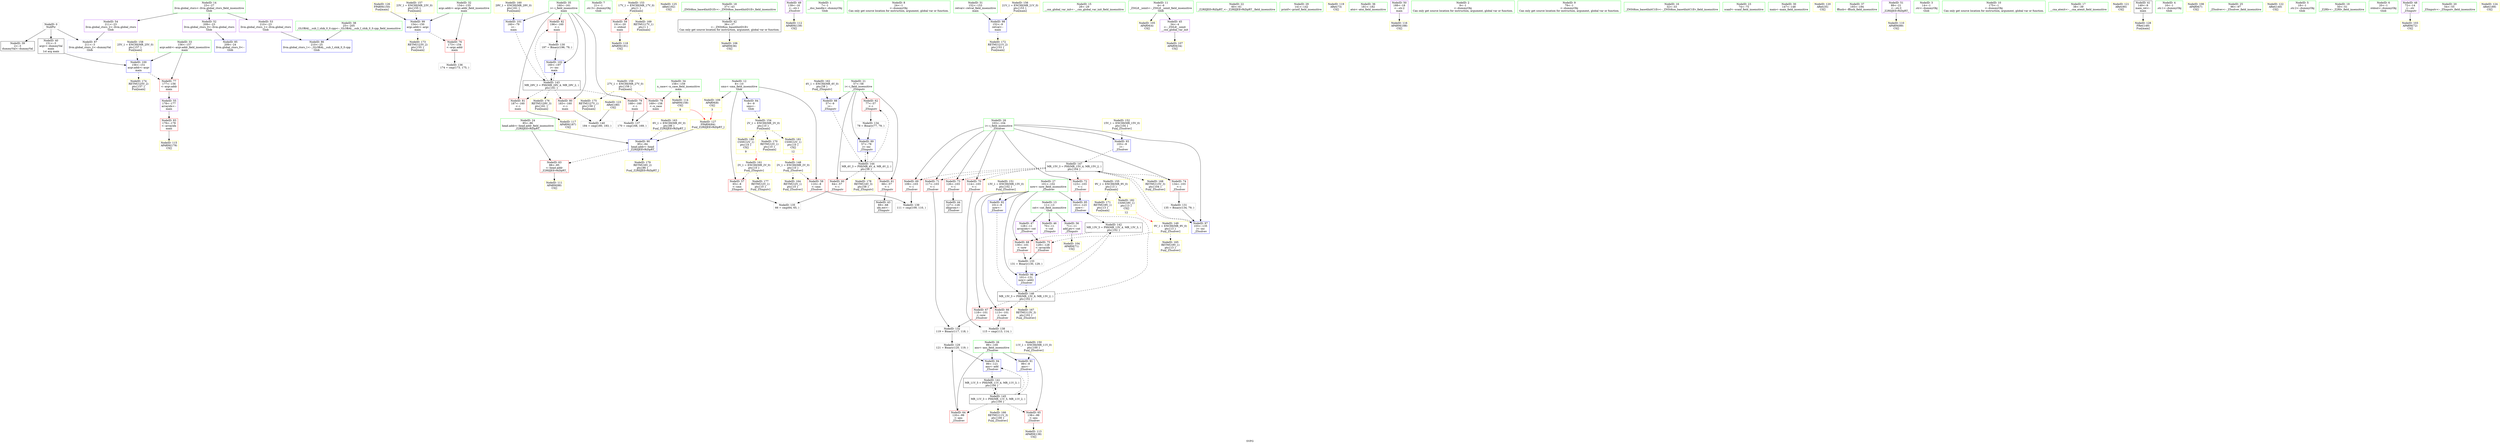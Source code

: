 digraph "SVFG" {
	label="SVFG";

	Node0x56302fb7aaf0 [shape=record,color=grey,label="{NodeID: 0\nNullPtr}"];
	Node0x56302fb7aaf0 -> Node0x56302fb903d0[style=solid];
	Node0x56302fb7aaf0 -> Node0x56302fb904d0[style=solid];
	Node0x56302fb7aaf0 -> Node0x56302fb93c70[style=solid];
	Node0x56302fba14a0 [shape=record,color=yellow,style=double,label="{NodeID: 173\nRETMU(23V_2)\npts\{155 \}\nFun[main]}"];
	Node0x56302fb93f10 [shape=record,color=blue,label="{NodeID: 90\n85\<--84\nhead.addr\<--head\n_Z2RIIJEEvRiDpRT_\n}"];
	Node0x56302fb93f10 -> Node0x56302fb92860[style=dashed];
	Node0x56302fb93f10 -> Node0x56302fba1a10[style=dashed];
	Node0x56302fb8ea60 [shape=record,color=green,label="{NodeID: 7\n21\<--1\n.str.3\<--dummyObj\nGlob }"];
	Node0x56302fba1b20 [shape=record,color=yellow,style=double,label="{NodeID: 180\nCSMU(2V_1)\npts\{10 \}\nCS[]|{<s0>9}}"];
	Node0x56302fba1b20:s0 -> Node0x56302fb9ff50[style=dashed,color=red];
	Node0x56302fb90c50 [shape=record,color=blue,label="{NodeID: 97\n103\<--135\ni\<--inc\n_Z5solvev\n}"];
	Node0x56302fb90c50 -> Node0x56302fb9e480[style=dashed];
	Node0x56302fb8ee50 [shape=record,color=green,label="{NodeID: 14\n23\<--27\nllvm.global_ctors\<--llvm.global_ctors_field_insensitive\nGlob }"];
	Node0x56302fb8ee50 -> Node0x56302fb91ee0[style=solid];
	Node0x56302fb8ee50 -> Node0x56302fb91fe0[style=solid];
	Node0x56302fb8ee50 -> Node0x56302fb920e0[style=solid];
	Node0x56302fb91200 [shape=record,color=yellow,style=double,label="{NodeID: 104\nAPARM(71)\nCS[]}"];
	Node0x56302fb8f3b0 [shape=record,color=green,label="{NodeID: 21\n57\<--58\ni\<--i_field_insensitive\n_Z5inputv\n}"];
	Node0x56302fb8f3b0 -> Node0x56302fb925f0[style=solid];
	Node0x56302fb8f3b0 -> Node0x56302fb926c0[style=solid];
	Node0x56302fb8f3b0 -> Node0x56302fb92790[style=solid];
	Node0x56302fb8f3b0 -> Node0x56302fb93d70[style=solid];
	Node0x56302fb8f3b0 -> Node0x56302fb93e40[style=solid];
	Node0x56302fb95850 [shape=record,color=yellow,style=double,label="{NodeID: 111\nAPARM(88)\nCS[]}"];
	Node0x56302fb8f9f0 [shape=record,color=green,label="{NodeID: 28\n103\<--104\ni\<--i_field_insensitive\n_Z5solvev\n}"];
	Node0x56302fb8f9f0 -> Node0x56302fb92d40[style=solid];
	Node0x56302fb8f9f0 -> Node0x56302fb92e10[style=solid];
	Node0x56302fb8f9f0 -> Node0x56302fb92ee0[style=solid];
	Node0x56302fb8f9f0 -> Node0x56302fb92fb0[style=solid];
	Node0x56302fb8f9f0 -> Node0x56302fb93080[style=solid];
	Node0x56302fb8f9f0 -> Node0x56302fb93150[style=solid];
	Node0x56302fb8f9f0 -> Node0x56302fb94180[style=solid];
	Node0x56302fb8f9f0 -> Node0x56302fb90c50[style=solid];
	Node0x56302fb95e00 [shape=record,color=yellow,style=double,label="{NodeID: 118\nAPARM(191)\nCS[]}"];
	Node0x56302fb90000 [shape=record,color=green,label="{NodeID: 35\n160\<--161\ni\<--i_field_insensitive\nmain\n}"];
	Node0x56302fb90000 -> Node0x56302fb93560[style=solid];
	Node0x56302fb90000 -> Node0x56302fb93630[style=solid];
	Node0x56302fb90000 -> Node0x56302fb93700[style=solid];
	Node0x56302fb90000 -> Node0x56302fb937d0[style=solid];
	Node0x56302fb90000 -> Node0x56302fb90f90[style=solid];
	Node0x56302fb90000 -> Node0x56302fb91060[style=solid];
	Node0x56302fb96230 [shape=record,color=yellow,style=double,label="{NodeID: 125\nARet(192)\nCS[]}"];
	Node0x56302fb90670 [shape=record,color=black,label="{NodeID: 42\n36\<--37\n\<--_ZNSt8ios_base4InitD1Ev\nCan only get source location for instruction, argument, global var or function.}"];
	Node0x56302fb90670 -> Node0x56302fb95440[style=solid];
	Node0x56302fb913d0 [shape=record,color=grey,label="{NodeID: 132\n119 = Binary(117, 118, )\n}"];
	Node0x56302fb913d0 -> Node0x56302fb969a0[style=solid];
	Node0x56302fb91c70 [shape=record,color=purple,label="{NodeID: 49\n139\<--16\n\<--.str.1\n_Z5solvev\n}"];
	Node0x56302fb91c70 -> Node0x56302fb95920[style=solid];
	Node0x56302fb980b0 [shape=record,color=grey,label="{NodeID: 139\n111 = cmp(109, 110, )\n}"];
	Node0x56302fb922b0 [shape=record,color=purple,label="{NodeID: 56\n71\<--11\nadd.ptr\<--cnt\n_Z5inputv\n}"];
	Node0x56302fb922b0 -> Node0x56302fb91200[style=solid];
	Node0x56302fb9df80 [shape=record,color=black,label="{NodeID: 146\nMR_13V_3 = PHI(MR_13V_6, MR_13V_2, )\npts\{102 \}\n}"];
	Node0x56302fb9df80 -> Node0x56302fb92ad0[style=dashed];
	Node0x56302fb9df80 -> Node0x56302fb92ba0[style=dashed];
	Node0x56302fb9df80 -> Node0x56302fb94320[style=dashed];
	Node0x56302fb9df80 -> Node0x56302fb9cb80[style=dashed];
	Node0x56302fb9df80 -> Node0x56302fba0f30[style=dashed];
	Node0x56302fb92860 [shape=record,color=red,label="{NodeID: 63\n88\<--85\n\<--head.addr\n_Z2RIIJEEvRiDpRT_\n}"];
	Node0x56302fb92860 -> Node0x56302fb95850[style=solid];
	Node0x56302fb9f820 [shape=record,color=yellow,style=double,label="{NodeID: 153\n17V_1 = ENCHI(MR_17V_0)\npts\{1 \}\nFun[main]}"];
	Node0x56302fb9f820 -> Node0x56302fb92520[style=dashed];
	Node0x56302fb9f820 -> Node0x56302fba10f0[style=dashed];
	Node0x56302fb92e10 [shape=record,color=red,label="{NodeID: 70\n114\<--103\n\<--i\n_Z5solvev\n}"];
	Node0x56302fb92e10 -> Node0x56302fb97f30[style=solid];
	Node0x56302fb9fe70 [shape=record,color=yellow,style=double,label="{NodeID: 160\n29V_1 = ENCHI(MR_29V_0)\npts\{161 \}\nFun[main]}"];
	Node0x56302fb9fe70 -> Node0x56302fb90f90[style=dashed];
	Node0x56302fb933c0 [shape=record,color=red,label="{NodeID: 77\n177\<--156\n\<--argv.addr\nmain\n}"];
	Node0x56302fb933c0 -> Node0x56302fb921e0[style=solid];
	Node0x56302fba0f30 [shape=record,color=yellow,style=double,label="{NodeID: 167\nRETMU(13V_3)\npts\{102 \}\nFun[_Z5solvev]}"];
	Node0x56302fb93970 [shape=record,color=blue,label="{NodeID: 84\n8\<--9\nsmx\<--\nGlob }"];
	Node0x56302fb93970 -> Node0x56302fb9f930[style=dashed];
	Node0x56302fb8e4d0 [shape=record,color=green,label="{NodeID: 1\n7\<--1\n__dso_handle\<--dummyObj\nGlob }"];
	Node0x56302fba1580 [shape=record,color=yellow,style=double,label="{NodeID: 174\nRETMU(25V_2)\npts\{157 \}\nFun[main]}"];
	Node0x56302fb93fe0 [shape=record,color=blue,label="{NodeID: 91\n99\<--9\nans\<--\n_Z5solvev\n}"];
	Node0x56302fb93fe0 -> Node0x56302fb9da80[style=dashed];
	Node0x56302fb8eaf0 [shape=record,color=green,label="{NodeID: 8\n24\<--1\n\<--dummyObj\nCan only get source location for instruction, argument, global var or function.}"];
	Node0x56302fba1c80 [shape=record,color=yellow,style=double,label="{NodeID: 181\nCSMU(2V_1)\npts\{10 \}\nCS[]|{<s0>12}}"];
	Node0x56302fba1c80:s0 -> Node0x56302fb9e980[style=dashed,color=red];
	Node0x56302fb90d20 [shape=record,color=blue,label="{NodeID: 98\n152\<--9\nretval\<--\nmain\n}"];
	Node0x56302fb90d20 -> Node0x56302fba13c0[style=dashed];
	Node0x56302fb8eee0 [shape=record,color=green,label="{NodeID: 15\n28\<--29\n__cxx_global_var_init\<--__cxx_global_var_init_field_insensitive\n}"];
	Node0x56302fb912d0 [shape=record,color=yellow,style=double,label="{NodeID: 105\nAPARM(4)\nCS[]}"];
	Node0x56302fb8f480 [shape=record,color=green,label="{NodeID: 22\n60\<--61\n_Z2RIIJEEvRiDpRT_\<--_Z2RIIJEEvRiDpRT__field_insensitive\n}"];
	Node0x56302fb95920 [shape=record,color=yellow,style=double,label="{NodeID: 112\nAPARM(139)\nCS[]}"];
	Node0x56302fb8fac0 [shape=record,color=green,label="{NodeID: 29\n141\<--142\nprintf\<--printf_field_insensitive\n}"];
	Node0x56302fb95ed0 [shape=record,color=yellow,style=double,label="{NodeID: 119\nARet(73)\nCS[]}"];
	Node0x56302fb900d0 [shape=record,color=green,label="{NodeID: 36\n181\<--182\natoi\<--atoi_field_insensitive\n}"];
	Node0x56302fb962c0 [shape=record,color=yellow,style=double,label="{NodeID: 126\nFPARM(150)\nFun[main]}"];
	Node0x56302fb962c0 -> Node0x56302fb90df0[style=solid];
	Node0x56302fb90770 [shape=record,color=black,label="{NodeID: 43\n69\<--68\nidx.ext\<--\n_Z5inputv\n}"];
	Node0x56302fb91550 [shape=record,color=grey,label="{NodeID: 133\n131 = Binary(130, 129, )\n}"];
	Node0x56302fb91550 -> Node0x56302fb90b80[style=solid];
	Node0x56302fb91d40 [shape=record,color=purple,label="{NodeID: 50\n188\<--18\n\<--.str.2\nmain\n}"];
	Node0x56302fb91d40 -> Node0x56302fb95c60[style=solid];
	Node0x56302fb98230 [shape=record,color=grey,label="{NodeID: 140\n184 = cmp(180, 183, )\n}"];
	Node0x56302fb92380 [shape=record,color=red,label="{NodeID: 57\n65\<--8\n\<--smx\n_Z5inputv\n}"];
	Node0x56302fb92380 -> Node0x56302fb91850[style=solid];
	Node0x56302fb9e480 [shape=record,color=black,label="{NodeID: 147\nMR_15V_3 = PHI(MR_15V_4, MR_15V_2, )\npts\{104 \}\n}"];
	Node0x56302fb9e480 -> Node0x56302fb92d40[style=dashed];
	Node0x56302fb9e480 -> Node0x56302fb92e10[style=dashed];
	Node0x56302fb9e480 -> Node0x56302fb92ee0[style=dashed];
	Node0x56302fb9e480 -> Node0x56302fb92fb0[style=dashed];
	Node0x56302fb9e480 -> Node0x56302fb93080[style=dashed];
	Node0x56302fb9e480 -> Node0x56302fb93150[style=dashed];
	Node0x56302fb9e480 -> Node0x56302fb90c50[style=dashed];
	Node0x56302fb9e480 -> Node0x56302fba1010[style=dashed];
	Node0x56302fb92930 [shape=record,color=red,label="{NodeID: 64\n120\<--99\n\<--ans\n_Z5solvev\n}"];
	Node0x56302fb92930 -> Node0x56302fb969a0[style=solid];
	Node0x56302fb9f930 [shape=record,color=yellow,style=double,label="{NodeID: 154\n2V_1 = ENCHI(MR_2V_0)\npts\{10 \}\nFun[main]}"];
	Node0x56302fb9f930 -> Node0x56302fba1200[style=dashed];
	Node0x56302fb9f930 -> Node0x56302fba1b20[style=dashed];
	Node0x56302fb9f930 -> Node0x56302fba1c80[style=dashed];
	Node0x56302fb92ee0 [shape=record,color=red,label="{NodeID: 71\n117\<--103\n\<--i\n_Z5solvev\n}"];
	Node0x56302fb92ee0 -> Node0x56302fb913d0[style=solid];
	Node0x56302fb9ff50 [shape=record,color=yellow,style=double,label="{NodeID: 161\n2V_1 = ENCHI(MR_2V_0)\npts\{10 \}\nFun[_Z5inputv]}"];
	Node0x56302fb9ff50 -> Node0x56302fb92380[style=dashed];
	Node0x56302fb9ff50 -> Node0x56302fba1820[style=dashed];
	Node0x56302fb93490 [shape=record,color=red,label="{NodeID: 78\n169\<--158\n\<--n_case\nmain\n}"];
	Node0x56302fb93490 -> Node0x56302fb97df0[style=solid];
	Node0x56302fba1010 [shape=record,color=yellow,style=double,label="{NodeID: 168\nRETMU(15V_3)\npts\{104 \}\nFun[_Z5solvev]}"];
	Node0x56302fb93a70 [shape=record,color=blue,label="{NodeID: 85\n209\<--24\nllvm.global_ctors_0\<--\nGlob }"];
	Node0x56302fb8e560 [shape=record,color=green,label="{NodeID: 2\n9\<--1\n\<--dummyObj\nCan only get source location for instruction, argument, global var or function.}"];
	Node0x56302fba1660 [shape=record,color=yellow,style=double,label="{NodeID: 175\nRETMU(27V_1)\npts\{159 \}\nFun[main]}"];
	Node0x56302fb940b0 [shape=record,color=blue,label="{NodeID: 92\n101\<--9\nnow\<--\n_Z5solvev\n}"];
	Node0x56302fb940b0 -> Node0x56302fb9df80[style=dashed];
	Node0x56302fb8eb80 [shape=record,color=green,label="{NodeID: 9\n79\<--1\n\<--dummyObj\nCan only get source location for instruction, argument, global var or function.}"];
	Node0x56302fba1de0 [shape=record,color=yellow,style=double,label="{NodeID: 182\nCSMU(9V_1)\npts\{13 \}\nCS[]|{<s0>12}}"];
	Node0x56302fba1de0:s0 -> Node0x56302fb9f4a0[style=dashed,color=red];
	Node0x56302fb90df0 [shape=record,color=blue,label="{NodeID: 99\n154\<--150\nargc.addr\<--argc\nmain\n}"];
	Node0x56302fb90df0 -> Node0x56302fb932f0[style=dashed];
	Node0x56302fb90df0 -> Node0x56302fba14a0[style=dashed];
	Node0x56302fb8ef70 [shape=record,color=green,label="{NodeID: 16\n32\<--33\n_ZNSt8ios_base4InitC1Ev\<--_ZNSt8ios_base4InitC1Ev_field_insensitive\n}"];
	Node0x56302fb95440 [shape=record,color=yellow,style=double,label="{NodeID: 106\nAPARM(36)\nCS[]}"];
	Node0x56302fb8f580 [shape=record,color=green,label="{NodeID: 23\n74\<--75\nscanf\<--scanf_field_insensitive\n}"];
	Node0x56302fb959f0 [shape=record,color=yellow,style=double,label="{NodeID: 113\nAPARM(138)\nCS[]}"];
	Node0x56302fb8fbc0 [shape=record,color=green,label="{NodeID: 30\n147\<--148\nmain\<--main_field_insensitive\n}"];
	Node0x56302fb95f60 [shape=record,color=yellow,style=double,label="{NodeID: 120\nARet(35)\nCS[]}"];
	Node0x56302fb901d0 [shape=record,color=green,label="{NodeID: 37\n193\<--194\nfflush\<--fflush_field_insensitive\n}"];
	Node0x56302fb963b0 [shape=record,color=yellow,style=double,label="{NodeID: 127\nFPARM(84)\nFun[_Z2RIIJEEvRiDpRT_]}"];
	Node0x56302fb963b0 -> Node0x56302fb93f10[style=solid];
	Node0x56302fb90840 [shape=record,color=black,label="{NodeID: 44\n127\<--126\nidxprom\<--\n_Z5solvev\n}"];
	Node0x56302fb916d0 [shape=record,color=grey,label="{NodeID: 134\n78 = Binary(77, 79, )\n}"];
	Node0x56302fb916d0 -> Node0x56302fb93e40[style=solid];
	Node0x56302fb91e10 [shape=record,color=purple,label="{NodeID: 51\n89\<--21\n\<--.str.3\n_Z2RIIJEEvRiDpRT_\n}"];
	Node0x56302fb91e10 -> Node0x56302fb95780[style=solid];
	Node0x56302fb9c680 [shape=record,color=black,label="{NodeID: 141\nMR_11V_5 = PHI(MR_11V_4, MR_11V_3, )\npts\{100 \}\n}"];
	Node0x56302fb9c680 -> Node0x56302fb9da80[style=dashed];
	Node0x56302fb92450 [shape=record,color=red,label="{NodeID: 58\n110\<--8\n\<--smx\n_Z5solvev\n}"];
	Node0x56302fb92450 -> Node0x56302fb980b0[style=solid];
	Node0x56302fb9e980 [shape=record,color=yellow,style=double,label="{NodeID: 148\n2V_1 = ENCHI(MR_2V_0)\npts\{10 \}\nFun[_Z5solvev]}"];
	Node0x56302fb9e980 -> Node0x56302fb92450[style=dashed];
	Node0x56302fb9e980 -> Node0x56302fba0250[style=dashed];
	Node0x56302fb92a00 [shape=record,color=red,label="{NodeID: 65\n138\<--99\n\<--ans\n_Z5solvev\n}"];
	Node0x56302fb92a00 -> Node0x56302fb959f0[style=solid];
	Node0x56302fb9fa10 [shape=record,color=yellow,style=double,label="{NodeID: 155\n9V_1 = ENCHI(MR_9V_0)\npts\{13 \}\nFun[main]}"];
	Node0x56302fb9fa10 -> Node0x56302fba12e0[style=dashed];
	Node0x56302fb9fa10 -> Node0x56302fba1de0[style=dashed];
	Node0x56302fb92fb0 [shape=record,color=red,label="{NodeID: 72\n123\<--103\n\<--i\n_Z5solvev\n}"];
	Node0x56302fb92fb0 -> Node0x56302fb94320[style=solid];
	Node0x56302fba0060 [shape=record,color=yellow,style=double,label="{NodeID: 162\n4V_1 = ENCHI(MR_4V_0)\npts\{58 \}\nFun[_Z5inputv]}"];
	Node0x56302fba0060 -> Node0x56302fb93d70[style=dashed];
	Node0x56302fb93560 [shape=record,color=red,label="{NodeID: 79\n168\<--160\n\<--i\nmain\n}"];
	Node0x56302fb93560 -> Node0x56302fb97df0[style=solid];
	Node0x56302fba10f0 [shape=record,color=yellow,style=double,label="{NodeID: 169\nRETMU(17V_1)\npts\{1 \}\nFun[main]}"];
	Node0x56302fb93b70 [shape=record,color=blue,label="{NodeID: 86\n210\<--25\nllvm.global_ctors_1\<--_GLOBAL__sub_I_shik_0_0.cpp\nGlob }"];
	Node0x56302fb8def0 [shape=record,color=green,label="{NodeID: 3\n14\<--1\n.str\<--dummyObj\nGlob }"];
	Node0x56302fba1740 [shape=record,color=yellow,style=double,label="{NodeID: 176\nRETMU(29V_3)\npts\{161 \}\nFun[main]}"];
	Node0x56302fb94180 [shape=record,color=blue,label="{NodeID: 93\n103\<--9\ni\<--\n_Z5solvev\n}"];
	Node0x56302fb94180 -> Node0x56302fb9e480[style=dashed];
	Node0x56302fb8ec10 [shape=record,color=green,label="{NodeID: 10\n175\<--1\n\<--dummyObj\nCan only get source location for instruction, argument, global var or function.}"];
	Node0x56302fb90ec0 [shape=record,color=blue,label="{NodeID: 100\n156\<--151\nargv.addr\<--argv\nmain\n}"];
	Node0x56302fb90ec0 -> Node0x56302fb933c0[style=dashed];
	Node0x56302fb90ec0 -> Node0x56302fba1580[style=dashed];
	Node0x56302fb8f040 [shape=record,color=green,label="{NodeID: 17\n38\<--39\n__cxa_atexit\<--__cxa_atexit_field_insensitive\n}"];
	Node0x56302fb95510 [shape=record,color=yellow,style=double,label="{NodeID: 107\nAPARM(34)\nCS[]}"];
	Node0x56302fb8f680 [shape=record,color=green,label="{NodeID: 24\n85\<--86\nhead.addr\<--head.addr_field_insensitive\n_Z2RIIJEEvRiDpRT_\n}"];
	Node0x56302fb8f680 -> Node0x56302fb92860[style=solid];
	Node0x56302fb8f680 -> Node0x56302fb93f10[style=solid];
	Node0x56302fb95ac0 [shape=record,color=yellow,style=double,label="{NodeID: 114\nAPARM(158)\nCS[]|{<s0>8}}"];
	Node0x56302fb95ac0:s0 -> Node0x56302fb963b0[style=solid,color=red];
	Node0x56302fb8fcc0 [shape=record,color=green,label="{NodeID: 31\n152\<--153\nretval\<--retval_field_insensitive\nmain\n}"];
	Node0x56302fb8fcc0 -> Node0x56302fb90d20[style=solid];
	Node0x56302fb95ff0 [shape=record,color=yellow,style=double,label="{NodeID: 121\nARet(90)\nCS[]}"];
	Node0x56302fb902d0 [shape=record,color=green,label="{NodeID: 38\n25\<--205\n_GLOBAL__sub_I_shik_0_0.cpp\<--_GLOBAL__sub_I_shik_0_0.cpp_field_insensitive\n}"];
	Node0x56302fb902d0 -> Node0x56302fb93b70[style=solid];
	Node0x56302fb964d0 [shape=record,color=yellow,style=double,label="{NodeID: 128\nFRet(149)\nFun[main]}"];
	Node0x56302fb90910 [shape=record,color=purple,label="{NodeID: 45\n34\<--4\n\<--_ZStL8__ioinit\n__cxx_global_var_init\n}"];
	Node0x56302fb90910 -> Node0x56302fb95510[style=solid];
	Node0x56302fb91850 [shape=record,color=grey,label="{NodeID: 135\n66 = cmp(64, 65, )\n}"];
	Node0x56302fb91ee0 [shape=record,color=purple,label="{NodeID: 52\n209\<--23\nllvm.global_ctors_0\<--llvm.global_ctors\nGlob }"];
	Node0x56302fb91ee0 -> Node0x56302fb93a70[style=solid];
	Node0x56302fb9cb80 [shape=record,color=black,label="{NodeID: 142\nMR_13V_5 = PHI(MR_13V_4, MR_13V_3, )\npts\{102 \}\n}"];
	Node0x56302fb9cb80 -> Node0x56302fb92c70[style=dashed];
	Node0x56302fb9cb80 -> Node0x56302fb90b80[style=dashed];
	Node0x56302fb92520 [shape=record,color=red,label="{NodeID: 59\n191\<--20\n\<--stdout\nmain\n}"];
	Node0x56302fb92520 -> Node0x56302fb95e00[style=solid];
	Node0x56302fb9f4a0 [shape=record,color=yellow,style=double,label="{NodeID: 149\n9V_1 = ENCHI(MR_9V_0)\npts\{13 \}\nFun[_Z5solvev]}"];
	Node0x56302fb9f4a0 -> Node0x56302fb93220[style=dashed];
	Node0x56302fb9f4a0 -> Node0x56302fba0d70[style=dashed];
	Node0x56302fb92ad0 [shape=record,color=red,label="{NodeID: 66\n113\<--101\n\<--now\n_Z5solvev\n}"];
	Node0x56302fb92ad0 -> Node0x56302fb97f30[style=solid];
	Node0x56302fb9faf0 [shape=record,color=yellow,style=double,label="{NodeID: 156\n21V_1 = ENCHI(MR_21V_0)\npts\{153 \}\nFun[main]}"];
	Node0x56302fb9faf0 -> Node0x56302fb90d20[style=dashed];
	Node0x56302fb93080 [shape=record,color=red,label="{NodeID: 73\n126\<--103\n\<--i\n_Z5solvev\n}"];
	Node0x56302fb93080 -> Node0x56302fb90840[style=solid];
	Node0x56302fba0140 [shape=record,color=yellow,style=double,label="{NodeID: 163\n6V_1 = ENCHI(MR_6V_0)\npts\{86 \}\nFun[_Z2RIIJEEvRiDpRT_]}"];
	Node0x56302fba0140 -> Node0x56302fb93f10[style=dashed];
	Node0x56302fb93630 [shape=record,color=red,label="{NodeID: 80\n183\<--160\n\<--i\nmain\n}"];
	Node0x56302fb93630 -> Node0x56302fb98230[style=solid];
	Node0x56302fba1200 [shape=record,color=yellow,style=double,label="{NodeID: 170\nRETMU(2V_1)\npts\{10 \}\nFun[main]}"];
	Node0x56302fb93c70 [shape=record,color=blue, style = dotted,label="{NodeID: 87\n211\<--3\nllvm.global_ctors_2\<--dummyVal\nGlob }"];
	Node0x56302fb8df80 [shape=record,color=green,label="{NodeID: 4\n16\<--1\n.str.1\<--dummyObj\nGlob }"];
	Node0x56302fba1820 [shape=record,color=yellow,style=double,label="{NodeID: 177\nRETMU(2V_1)\npts\{10 \}\nFun[_Z5inputv]}"];
	Node0x56302fb94250 [shape=record,color=blue,label="{NodeID: 94\n99\<--121\nans\<--add\n_Z5solvev\n}"];
	Node0x56302fb94250 -> Node0x56302fb9c680[style=dashed];
	Node0x56302fb8eca0 [shape=record,color=green,label="{NodeID: 11\n4\<--6\n_ZStL8__ioinit\<--_ZStL8__ioinit_field_insensitive\nGlob }"];
	Node0x56302fb8eca0 -> Node0x56302fb90910[style=solid];
	Node0x56302fb8eca0 -> Node0x56302fb912d0[style=solid];
	Node0x56302fb90f90 [shape=record,color=blue,label="{NodeID: 101\n160\<--79\ni\<--\nmain\n}"];
	Node0x56302fb90f90 -> Node0x56302fb9d080[style=dashed];
	Node0x56302fb8f110 [shape=record,color=green,label="{NodeID: 18\n37\<--43\n_ZNSt8ios_base4InitD1Ev\<--_ZNSt8ios_base4InitD1Ev_field_insensitive\n}"];
	Node0x56302fb8f110 -> Node0x56302fb90670[style=solid];
	Node0x56302fb955e0 [shape=record,color=yellow,style=double,label="{NodeID: 108\nAPARM(7)\nCS[]}"];
	Node0x56302fb8f750 [shape=record,color=green,label="{NodeID: 25\n96\<--97\n_Z5solvev\<--_Z5solvev_field_insensitive\n}"];
	Node0x56302fb95b90 [shape=record,color=yellow,style=double,label="{NodeID: 115\nAPARM(179)\nCS[]}"];
	Node0x56302fb8fd90 [shape=record,color=green,label="{NodeID: 32\n154\<--155\nargc.addr\<--argc.addr_field_insensitive\nmain\n}"];
	Node0x56302fb8fd90 -> Node0x56302fb932f0[style=solid];
	Node0x56302fb8fd90 -> Node0x56302fb90df0[style=solid];
	Node0x56302fb96080 [shape=record,color=yellow,style=double,label="{NodeID: 122\nARet(140)\nCS[]}"];
	Node0x56302fb903d0 [shape=record,color=black,label="{NodeID: 39\n2\<--3\ndummyVal\<--dummyVal\n}"];
	Node0x56302fb969a0 [shape=record,color=grey,label="{NodeID: 129\n121 = Binary(120, 119, )\n}"];
	Node0x56302fb969a0 -> Node0x56302fb94250[style=solid];
	Node0x56302fb909e0 [shape=record,color=purple,label="{NodeID: 46\n70\<--11\n\<--cnt\n_Z5inputv\n}"];
	Node0x56302fb919d0 [shape=record,color=grey,label="{NodeID: 136\n174 = cmp(173, 175, )\n}"];
	Node0x56302fb91fe0 [shape=record,color=purple,label="{NodeID: 53\n210\<--23\nllvm.global_ctors_1\<--llvm.global_ctors\nGlob }"];
	Node0x56302fb91fe0 -> Node0x56302fb93b70[style=solid];
	Node0x56302fb9d080 [shape=record,color=black,label="{NodeID: 143\nMR_29V_3 = PHI(MR_29V_4, MR_29V_2, )\npts\{161 \}\n}"];
	Node0x56302fb9d080 -> Node0x56302fb93560[style=dashed];
	Node0x56302fb9d080 -> Node0x56302fb93630[style=dashed];
	Node0x56302fb9d080 -> Node0x56302fb93700[style=dashed];
	Node0x56302fb9d080 -> Node0x56302fb937d0[style=dashed];
	Node0x56302fb9d080 -> Node0x56302fb91060[style=dashed];
	Node0x56302fb9d080 -> Node0x56302fba1740[style=dashed];
	Node0x56302fb925f0 [shape=record,color=red,label="{NodeID: 60\n64\<--57\n\<--i\n_Z5inputv\n}"];
	Node0x56302fb925f0 -> Node0x56302fb91850[style=solid];
	Node0x56302fb9f580 [shape=record,color=yellow,style=double,label="{NodeID: 150\n11V_1 = ENCHI(MR_11V_0)\npts\{100 \}\nFun[_Z5solvev]}"];
	Node0x56302fb9f580 -> Node0x56302fb93fe0[style=dashed];
	Node0x56302fb92ba0 [shape=record,color=red,label="{NodeID: 67\n118\<--101\n\<--now\n_Z5solvev\n}"];
	Node0x56302fb92ba0 -> Node0x56302fb913d0[style=solid];
	Node0x56302fb9fbd0 [shape=record,color=yellow,style=double,label="{NodeID: 157\n23V_1 = ENCHI(MR_23V_0)\npts\{155 \}\nFun[main]}"];
	Node0x56302fb9fbd0 -> Node0x56302fb90df0[style=dashed];
	Node0x56302fb93150 [shape=record,color=red,label="{NodeID: 74\n134\<--103\n\<--i\n_Z5solvev\n}"];
	Node0x56302fb93150 -> Node0x56302fb96ca0[style=solid];
	Node0x56302fba0250 [shape=record,color=yellow,style=double,label="{NodeID: 164\nRETMU(2V_1)\npts\{10 \}\nFun[_Z5solvev]}"];
	Node0x56302fb93700 [shape=record,color=red,label="{NodeID: 81\n187\<--160\n\<--i\nmain\n}"];
	Node0x56302fb93700 -> Node0x56302fb95d30[style=solid];
	Node0x56302fba12e0 [shape=record,color=yellow,style=double,label="{NodeID: 171\nRETMU(9V_1)\npts\{13 \}\nFun[main]}"];
	Node0x56302fb93d70 [shape=record,color=blue,label="{NodeID: 88\n57\<--9\ni\<--\n_Z5inputv\n}"];
	Node0x56302fb93d70 -> Node0x56302fb9d580[style=dashed];
	Node0x56302fb8e010 [shape=record,color=green,label="{NodeID: 5\n18\<--1\n.str.2\<--dummyObj\nGlob }"];
	Node0x56302fba1930 [shape=record,color=yellow,style=double,label="{NodeID: 178\nRETMU(4V_3)\npts\{58 \}\nFun[_Z5inputv]}"];
	Node0x56302fb94320 [shape=record,color=blue,label="{NodeID: 95\n101\<--123\nnow\<--\n_Z5solvev\n}"];
	Node0x56302fb94320 -> Node0x56302fb9cb80[style=dashed];
	Node0x56302fb8ed30 [shape=record,color=green,label="{NodeID: 12\n8\<--10\nsmx\<--smx_field_insensitive\nGlob }"];
	Node0x56302fb8ed30 -> Node0x56302fb92380[style=solid];
	Node0x56302fb8ed30 -> Node0x56302fb92450[style=solid];
	Node0x56302fb8ed30 -> Node0x56302fb93970[style=solid];
	Node0x56302fb8ed30 -> Node0x56302fb956b0[style=solid];
	Node0x56302fb91060 [shape=record,color=blue,label="{NodeID: 102\n160\<--197\ni\<--inc\nmain\n}"];
	Node0x56302fb91060 -> Node0x56302fb9d080[style=dashed];
	Node0x56302fb8f1e0 [shape=record,color=green,label="{NodeID: 19\n50\<--51\n_Z2RIv\<--_Z2RIv_field_insensitive\n}"];
	Node0x56302fb956b0 [shape=record,color=yellow,style=double,label="{NodeID: 109\nAPARM(8)\nCS[]|{<s0>3}}"];
	Node0x56302fb956b0:s0 -> Node0x56302fb963b0[style=solid,color=red];
	Node0x56302fb8f850 [shape=record,color=green,label="{NodeID: 26\n99\<--100\nans\<--ans_field_insensitive\n_Z5solvev\n}"];
	Node0x56302fb8f850 -> Node0x56302fb92930[style=solid];
	Node0x56302fb8f850 -> Node0x56302fb92a00[style=solid];
	Node0x56302fb8f850 -> Node0x56302fb93fe0[style=solid];
	Node0x56302fb8f850 -> Node0x56302fb94250[style=solid];
	Node0x56302fb95c60 [shape=record,color=yellow,style=double,label="{NodeID: 116\nAPARM(188)\nCS[]}"];
	Node0x56302fb8fe60 [shape=record,color=green,label="{NodeID: 33\n156\<--157\nargv.addr\<--argv.addr_field_insensitive\nmain\n}"];
	Node0x56302fb8fe60 -> Node0x56302fb933c0[style=solid];
	Node0x56302fb8fe60 -> Node0x56302fb90ec0[style=solid];
	Node0x56302fb96110 [shape=record,color=yellow,style=double,label="{NodeID: 123\nARet(180)\nCS[]}"];
	Node0x56302fb96110 -> Node0x56302fb98230[style=solid];
	Node0x56302fb904d0 [shape=record,color=black,label="{NodeID: 40\n151\<--3\nargv\<--dummyVal\nmain\n1st arg main }"];
	Node0x56302fb904d0 -> Node0x56302fb90ec0[style=solid];
	Node0x56302fb96b20 [shape=record,color=grey,label="{NodeID: 130\n197 = Binary(196, 79, )\n}"];
	Node0x56302fb96b20 -> Node0x56302fb91060[style=solid];
	Node0x56302fb90ab0 [shape=record,color=purple,label="{NodeID: 47\n128\<--11\narrayidx\<--cnt\n_Z5solvev\n}"];
	Node0x56302fb90ab0 -> Node0x56302fb93220[style=solid];
	Node0x56302fb97df0 [shape=record,color=grey,label="{NodeID: 137\n170 = cmp(168, 169, )\n}"];
	Node0x56302fb920e0 [shape=record,color=purple,label="{NodeID: 54\n211\<--23\nllvm.global_ctors_2\<--llvm.global_ctors\nGlob }"];
	Node0x56302fb920e0 -> Node0x56302fb93c70[style=solid];
	Node0x56302fb9d580 [shape=record,color=black,label="{NodeID: 144\nMR_4V_3 = PHI(MR_4V_4, MR_4V_2, )\npts\{58 \}\n}"];
	Node0x56302fb9d580 -> Node0x56302fb925f0[style=dashed];
	Node0x56302fb9d580 -> Node0x56302fb926c0[style=dashed];
	Node0x56302fb9d580 -> Node0x56302fb92790[style=dashed];
	Node0x56302fb9d580 -> Node0x56302fb93e40[style=dashed];
	Node0x56302fb9d580 -> Node0x56302fba1930[style=dashed];
	Node0x56302fb926c0 [shape=record,color=red,label="{NodeID: 61\n68\<--57\n\<--i\n_Z5inputv\n}"];
	Node0x56302fb926c0 -> Node0x56302fb90770[style=solid];
	Node0x56302fb9f660 [shape=record,color=yellow,style=double,label="{NodeID: 151\n13V_1 = ENCHI(MR_13V_0)\npts\{102 \}\nFun[_Z5solvev]}"];
	Node0x56302fb9f660 -> Node0x56302fb940b0[style=dashed];
	Node0x56302fb92c70 [shape=record,color=red,label="{NodeID: 68\n130\<--101\n\<--now\n_Z5solvev\n}"];
	Node0x56302fb92c70 -> Node0x56302fb91550[style=solid];
	Node0x56302fb9fcb0 [shape=record,color=yellow,style=double,label="{NodeID: 158\n25V_1 = ENCHI(MR_25V_0)\npts\{157 \}\nFun[main]}"];
	Node0x56302fb9fcb0 -> Node0x56302fb90ec0[style=dashed];
	Node0x56302fb93220 [shape=record,color=red,label="{NodeID: 75\n129\<--128\n\<--arrayidx\n_Z5solvev\n}"];
	Node0x56302fb93220 -> Node0x56302fb91550[style=solid];
	Node0x56302fba0d70 [shape=record,color=yellow,style=double,label="{NodeID: 165\nRETMU(9V_1)\npts\{13 \}\nFun[_Z5solvev]}"];
	Node0x56302fb937d0 [shape=record,color=red,label="{NodeID: 82\n196\<--160\n\<--i\nmain\n}"];
	Node0x56302fb937d0 -> Node0x56302fb96b20[style=solid];
	Node0x56302fba13c0 [shape=record,color=yellow,style=double,label="{NodeID: 172\nRETMU(21V_2)\npts\{153 \}\nFun[main]}"];
	Node0x56302fb93e40 [shape=record,color=blue,label="{NodeID: 89\n57\<--78\ni\<--inc\n_Z5inputv\n}"];
	Node0x56302fb93e40 -> Node0x56302fb9d580[style=dashed];
	Node0x56302fb8e0a0 [shape=record,color=green,label="{NodeID: 6\n20\<--1\nstdout\<--dummyObj\nGlob }"];
	Node0x56302fba1a10 [shape=record,color=yellow,style=double,label="{NodeID: 179\nRETMU(6V_2)\npts\{86 \}\nFun[_Z2RIIJEEvRiDpRT_]}"];
	Node0x56302fb90b80 [shape=record,color=blue,label="{NodeID: 96\n101\<--131\nnow\<--add2\n_Z5solvev\n}"];
	Node0x56302fb90b80 -> Node0x56302fb9df80[style=dashed];
	Node0x56302fb8edc0 [shape=record,color=green,label="{NodeID: 13\n11\<--13\ncnt\<--cnt_field_insensitive\nGlob }"];
	Node0x56302fb8edc0 -> Node0x56302fb909e0[style=solid];
	Node0x56302fb8edc0 -> Node0x56302fb90ab0[style=solid];
	Node0x56302fb8edc0 -> Node0x56302fb922b0[style=solid];
	Node0x56302fb91130 [shape=record,color=yellow,style=double,label="{NodeID: 103\nAPARM(72)\nCS[]}"];
	Node0x56302fb8f2b0 [shape=record,color=green,label="{NodeID: 20\n54\<--55\n_Z5inputv\<--_Z5inputv_field_insensitive\n}"];
	Node0x56302fb95780 [shape=record,color=yellow,style=double,label="{NodeID: 110\nAPARM(89)\nCS[]}"];
	Node0x56302fb8f920 [shape=record,color=green,label="{NodeID: 27\n101\<--102\nnow\<--now_field_insensitive\n_Z5solvev\n}"];
	Node0x56302fb8f920 -> Node0x56302fb92ad0[style=solid];
	Node0x56302fb8f920 -> Node0x56302fb92ba0[style=solid];
	Node0x56302fb8f920 -> Node0x56302fb92c70[style=solid];
	Node0x56302fb8f920 -> Node0x56302fb940b0[style=solid];
	Node0x56302fb8f920 -> Node0x56302fb94320[style=solid];
	Node0x56302fb8f920 -> Node0x56302fb90b80[style=solid];
	Node0x56302fb95d30 [shape=record,color=yellow,style=double,label="{NodeID: 117\nAPARM(187)\nCS[]}"];
	Node0x56302fb8ff30 [shape=record,color=green,label="{NodeID: 34\n158\<--159\nn_case\<--n_case_field_insensitive\nmain\n}"];
	Node0x56302fb8ff30 -> Node0x56302fb93490[style=solid];
	Node0x56302fb8ff30 -> Node0x56302fb95ac0[style=solid];
	Node0x56302fb961a0 [shape=record,color=yellow,style=double,label="{NodeID: 124\nARet(189)\nCS[]}"];
	Node0x56302fb905a0 [shape=record,color=black,label="{NodeID: 41\n149\<--9\nmain_ret\<--\nmain\n}"];
	Node0x56302fb905a0 -> Node0x56302fb964d0[style=solid];
	Node0x56302fb96ca0 [shape=record,color=grey,label="{NodeID: 131\n135 = Binary(134, 79, )\n}"];
	Node0x56302fb96ca0 -> Node0x56302fb90c50[style=solid];
	Node0x56302fb91ba0 [shape=record,color=purple,label="{NodeID: 48\n72\<--14\n\<--.str\n_Z5inputv\n}"];
	Node0x56302fb91ba0 -> Node0x56302fb91130[style=solid];
	Node0x56302fb97f30 [shape=record,color=grey,label="{NodeID: 138\n115 = cmp(113, 114, )\n}"];
	Node0x56302fb921e0 [shape=record,color=purple,label="{NodeID: 55\n178\<--177\narrayidx\<--\nmain\n}"];
	Node0x56302fb921e0 -> Node0x56302fb938a0[style=solid];
	Node0x56302fb9da80 [shape=record,color=black,label="{NodeID: 145\nMR_11V_3 = PHI(MR_11V_5, MR_11V_2, )\npts\{100 \}\n}"];
	Node0x56302fb9da80 -> Node0x56302fb92930[style=dashed];
	Node0x56302fb9da80 -> Node0x56302fb92a00[style=dashed];
	Node0x56302fb9da80 -> Node0x56302fb94250[style=dashed];
	Node0x56302fb9da80 -> Node0x56302fb9c680[style=dashed];
	Node0x56302fb9da80 -> Node0x56302fba0e50[style=dashed];
	Node0x56302fb92790 [shape=record,color=red,label="{NodeID: 62\n77\<--57\n\<--i\n_Z5inputv\n}"];
	Node0x56302fb92790 -> Node0x56302fb916d0[style=solid];
	Node0x56302fb9f740 [shape=record,color=yellow,style=double,label="{NodeID: 152\n15V_1 = ENCHI(MR_15V_0)\npts\{104 \}\nFun[_Z5solvev]}"];
	Node0x56302fb9f740 -> Node0x56302fb94180[style=dashed];
	Node0x56302fb92d40 [shape=record,color=red,label="{NodeID: 69\n109\<--103\n\<--i\n_Z5solvev\n}"];
	Node0x56302fb92d40 -> Node0x56302fb980b0[style=solid];
	Node0x56302fb9fd90 [shape=record,color=yellow,style=double,label="{NodeID: 159\n27V_1 = ENCHI(MR_27V_0)\npts\{159 \}\nFun[main]}"];
	Node0x56302fb9fd90 -> Node0x56302fb93490[style=dashed];
	Node0x56302fb9fd90 -> Node0x56302fba1660[style=dashed];
	Node0x56302fb932f0 [shape=record,color=red,label="{NodeID: 76\n173\<--154\n\<--argc.addr\nmain\n}"];
	Node0x56302fb932f0 -> Node0x56302fb919d0[style=solid];
	Node0x56302fba0e50 [shape=record,color=yellow,style=double,label="{NodeID: 166\nRETMU(11V_3)\npts\{100 \}\nFun[_Z5solvev]}"];
	Node0x56302fb938a0 [shape=record,color=red,label="{NodeID: 83\n179\<--178\n\<--arrayidx\nmain\n}"];
	Node0x56302fb938a0 -> Node0x56302fb95b90[style=solid];
}
